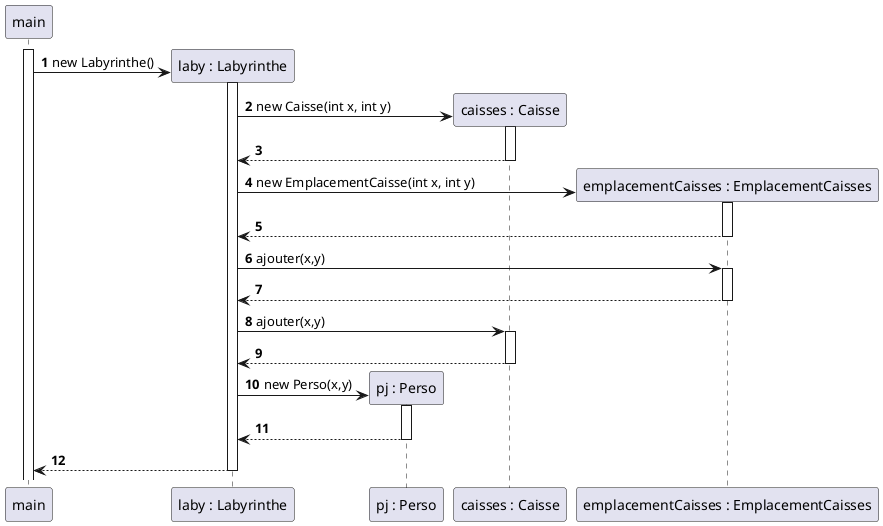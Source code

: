 @startuml
'https://plantuml.com/sequence-diagram
participant "main" as m
participant "laby : Labyrinthe" as l
participant "pj : Perso" as p
participant "caisses : Caisse" as c
participant "emplacementCaisses : EmplacementCaisses" as ep

autonumber



activate m

create l
m -> l : new Labyrinthe()
activate l

create c
l -> c : new Caisse(int x, int y)
activate c
l <-- c
deactivate c

create ep
l -> ep : new EmplacementCaisse(int x, int y)
activate ep
l <-- ep
deactivate ep

l -> ep : ajouter(x,y)
activate ep
l <-- ep
deactivate ep

l -> c : ajouter(x,y)
activate c
l <-- c
deactivate c

create p
l -> p : new Perso(x,y)
activate p
l <-- p
deactivate p
m <-- l
deactivate l



@enduml